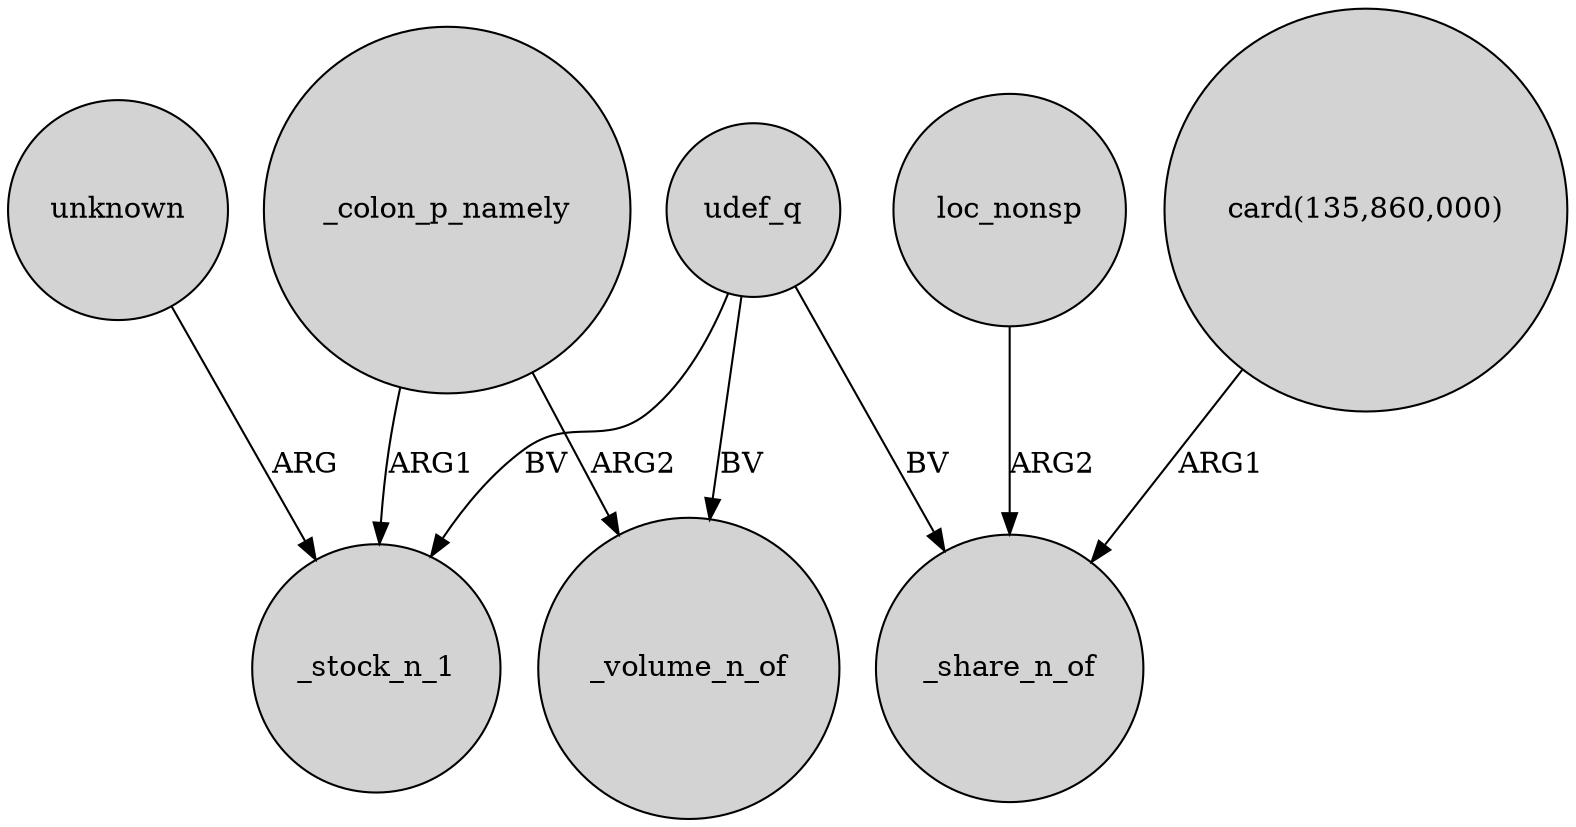 digraph {
	node [shape=circle style=filled]
	udef_q -> _stock_n_1 [label=BV]
	loc_nonsp -> _share_n_of [label=ARG2]
	_colon_p_namely -> _volume_n_of [label=ARG2]
	_colon_p_namely -> _stock_n_1 [label=ARG1]
	unknown -> _stock_n_1 [label=ARG]
	udef_q -> _share_n_of [label=BV]
	udef_q -> _volume_n_of [label=BV]
	"card(135,860,000)" -> _share_n_of [label=ARG1]
}
